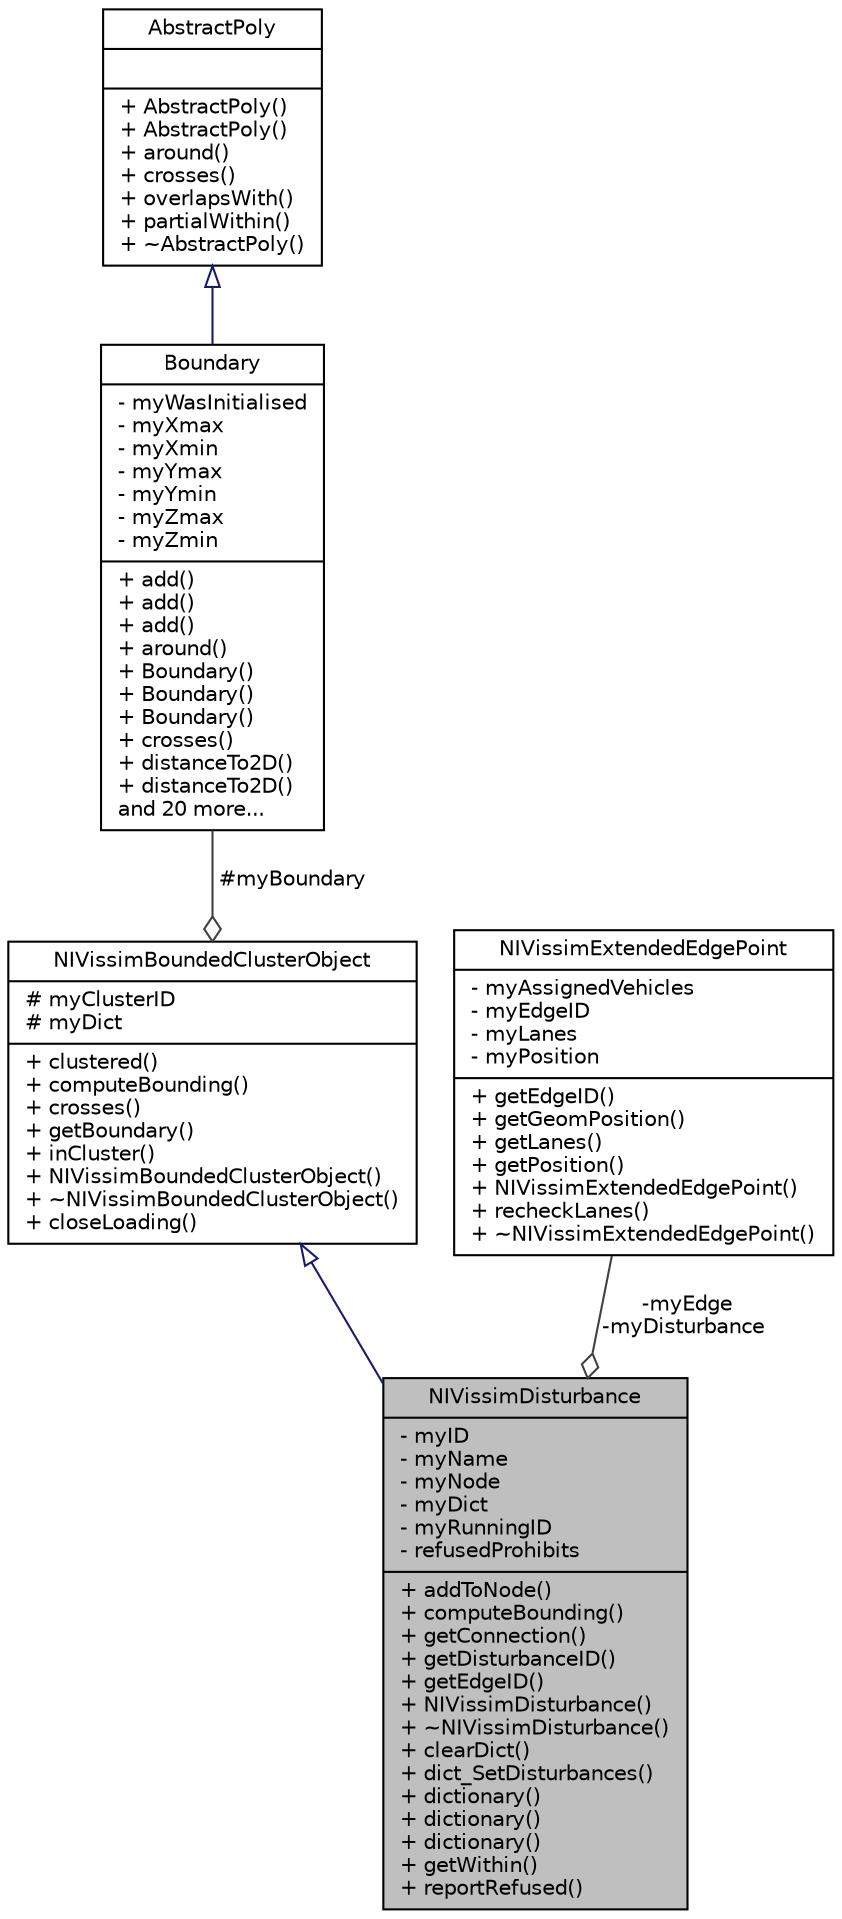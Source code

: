 digraph "NIVissimDisturbance"
{
  edge [fontname="Helvetica",fontsize="10",labelfontname="Helvetica",labelfontsize="10"];
  node [fontname="Helvetica",fontsize="10",shape=record];
  Node2 [label="{NIVissimDisturbance\n|- myID\l- myName\l- myNode\l- myDict\l- myRunningID\l- refusedProhibits\l|+ addToNode()\l+ computeBounding()\l+ getConnection()\l+ getDisturbanceID()\l+ getEdgeID()\l+ NIVissimDisturbance()\l+ ~NIVissimDisturbance()\l+ clearDict()\l+ dict_SetDisturbances()\l+ dictionary()\l+ dictionary()\l+ dictionary()\l+ getWithin()\l+ reportRefused()\l}",height=0.2,width=0.4,color="black", fillcolor="grey75", style="filled", fontcolor="black"];
  Node3 -> Node2 [dir="back",color="midnightblue",fontsize="10",style="solid",arrowtail="onormal",fontname="Helvetica"];
  Node3 [label="{NIVissimBoundedClusterObject\n|# myClusterID\l# myDict\l|+ clustered()\l+ computeBounding()\l+ crosses()\l+ getBoundary()\l+ inCluster()\l+ NIVissimBoundedClusterObject()\l+ ~NIVissimBoundedClusterObject()\l+ closeLoading()\l}",height=0.2,width=0.4,color="black", fillcolor="white", style="filled",URL="$d1/d3c/class_n_i_vissim_bounded_cluster_object.html"];
  Node4 -> Node3 [color="grey25",fontsize="10",style="solid",label=" #myBoundary" ,arrowhead="odiamond",fontname="Helvetica"];
  Node4 [label="{Boundary\n|- myWasInitialised\l- myXmax\l- myXmin\l- myYmax\l- myYmin\l- myZmax\l- myZmin\l|+ add()\l+ add()\l+ add()\l+ around()\l+ Boundary()\l+ Boundary()\l+ Boundary()\l+ crosses()\l+ distanceTo2D()\l+ distanceTo2D()\land 20 more...\l}",height=0.2,width=0.4,color="black", fillcolor="white", style="filled",URL="$d5/dda/class_boundary.html",tooltip="A class that stores a 2D geometrical boundary. "];
  Node5 -> Node4 [dir="back",color="midnightblue",fontsize="10",style="solid",arrowtail="onormal",fontname="Helvetica"];
  Node5 [label="{AbstractPoly\n||+ AbstractPoly()\l+ AbstractPoly()\l+ around()\l+ crosses()\l+ overlapsWith()\l+ partialWithin()\l+ ~AbstractPoly()\l}",height=0.2,width=0.4,color="black", fillcolor="white", style="filled",URL="$de/d1a/class_abstract_poly.html"];
  Node6 -> Node2 [color="grey25",fontsize="10",style="solid",label=" -myEdge\n-myDisturbance" ,arrowhead="odiamond",fontname="Helvetica"];
  Node6 [label="{NIVissimExtendedEdgePoint\n|- myAssignedVehicles\l- myEdgeID\l- myLanes\l- myPosition\l|+ getEdgeID()\l+ getGeomPosition()\l+ getLanes()\l+ getPosition()\l+ NIVissimExtendedEdgePoint()\l+ recheckLanes()\l+ ~NIVissimExtendedEdgePoint()\l}",height=0.2,width=0.4,color="black", fillcolor="white", style="filled",URL="$d0/d9e/class_n_i_vissim_extended_edge_point.html"];
}
